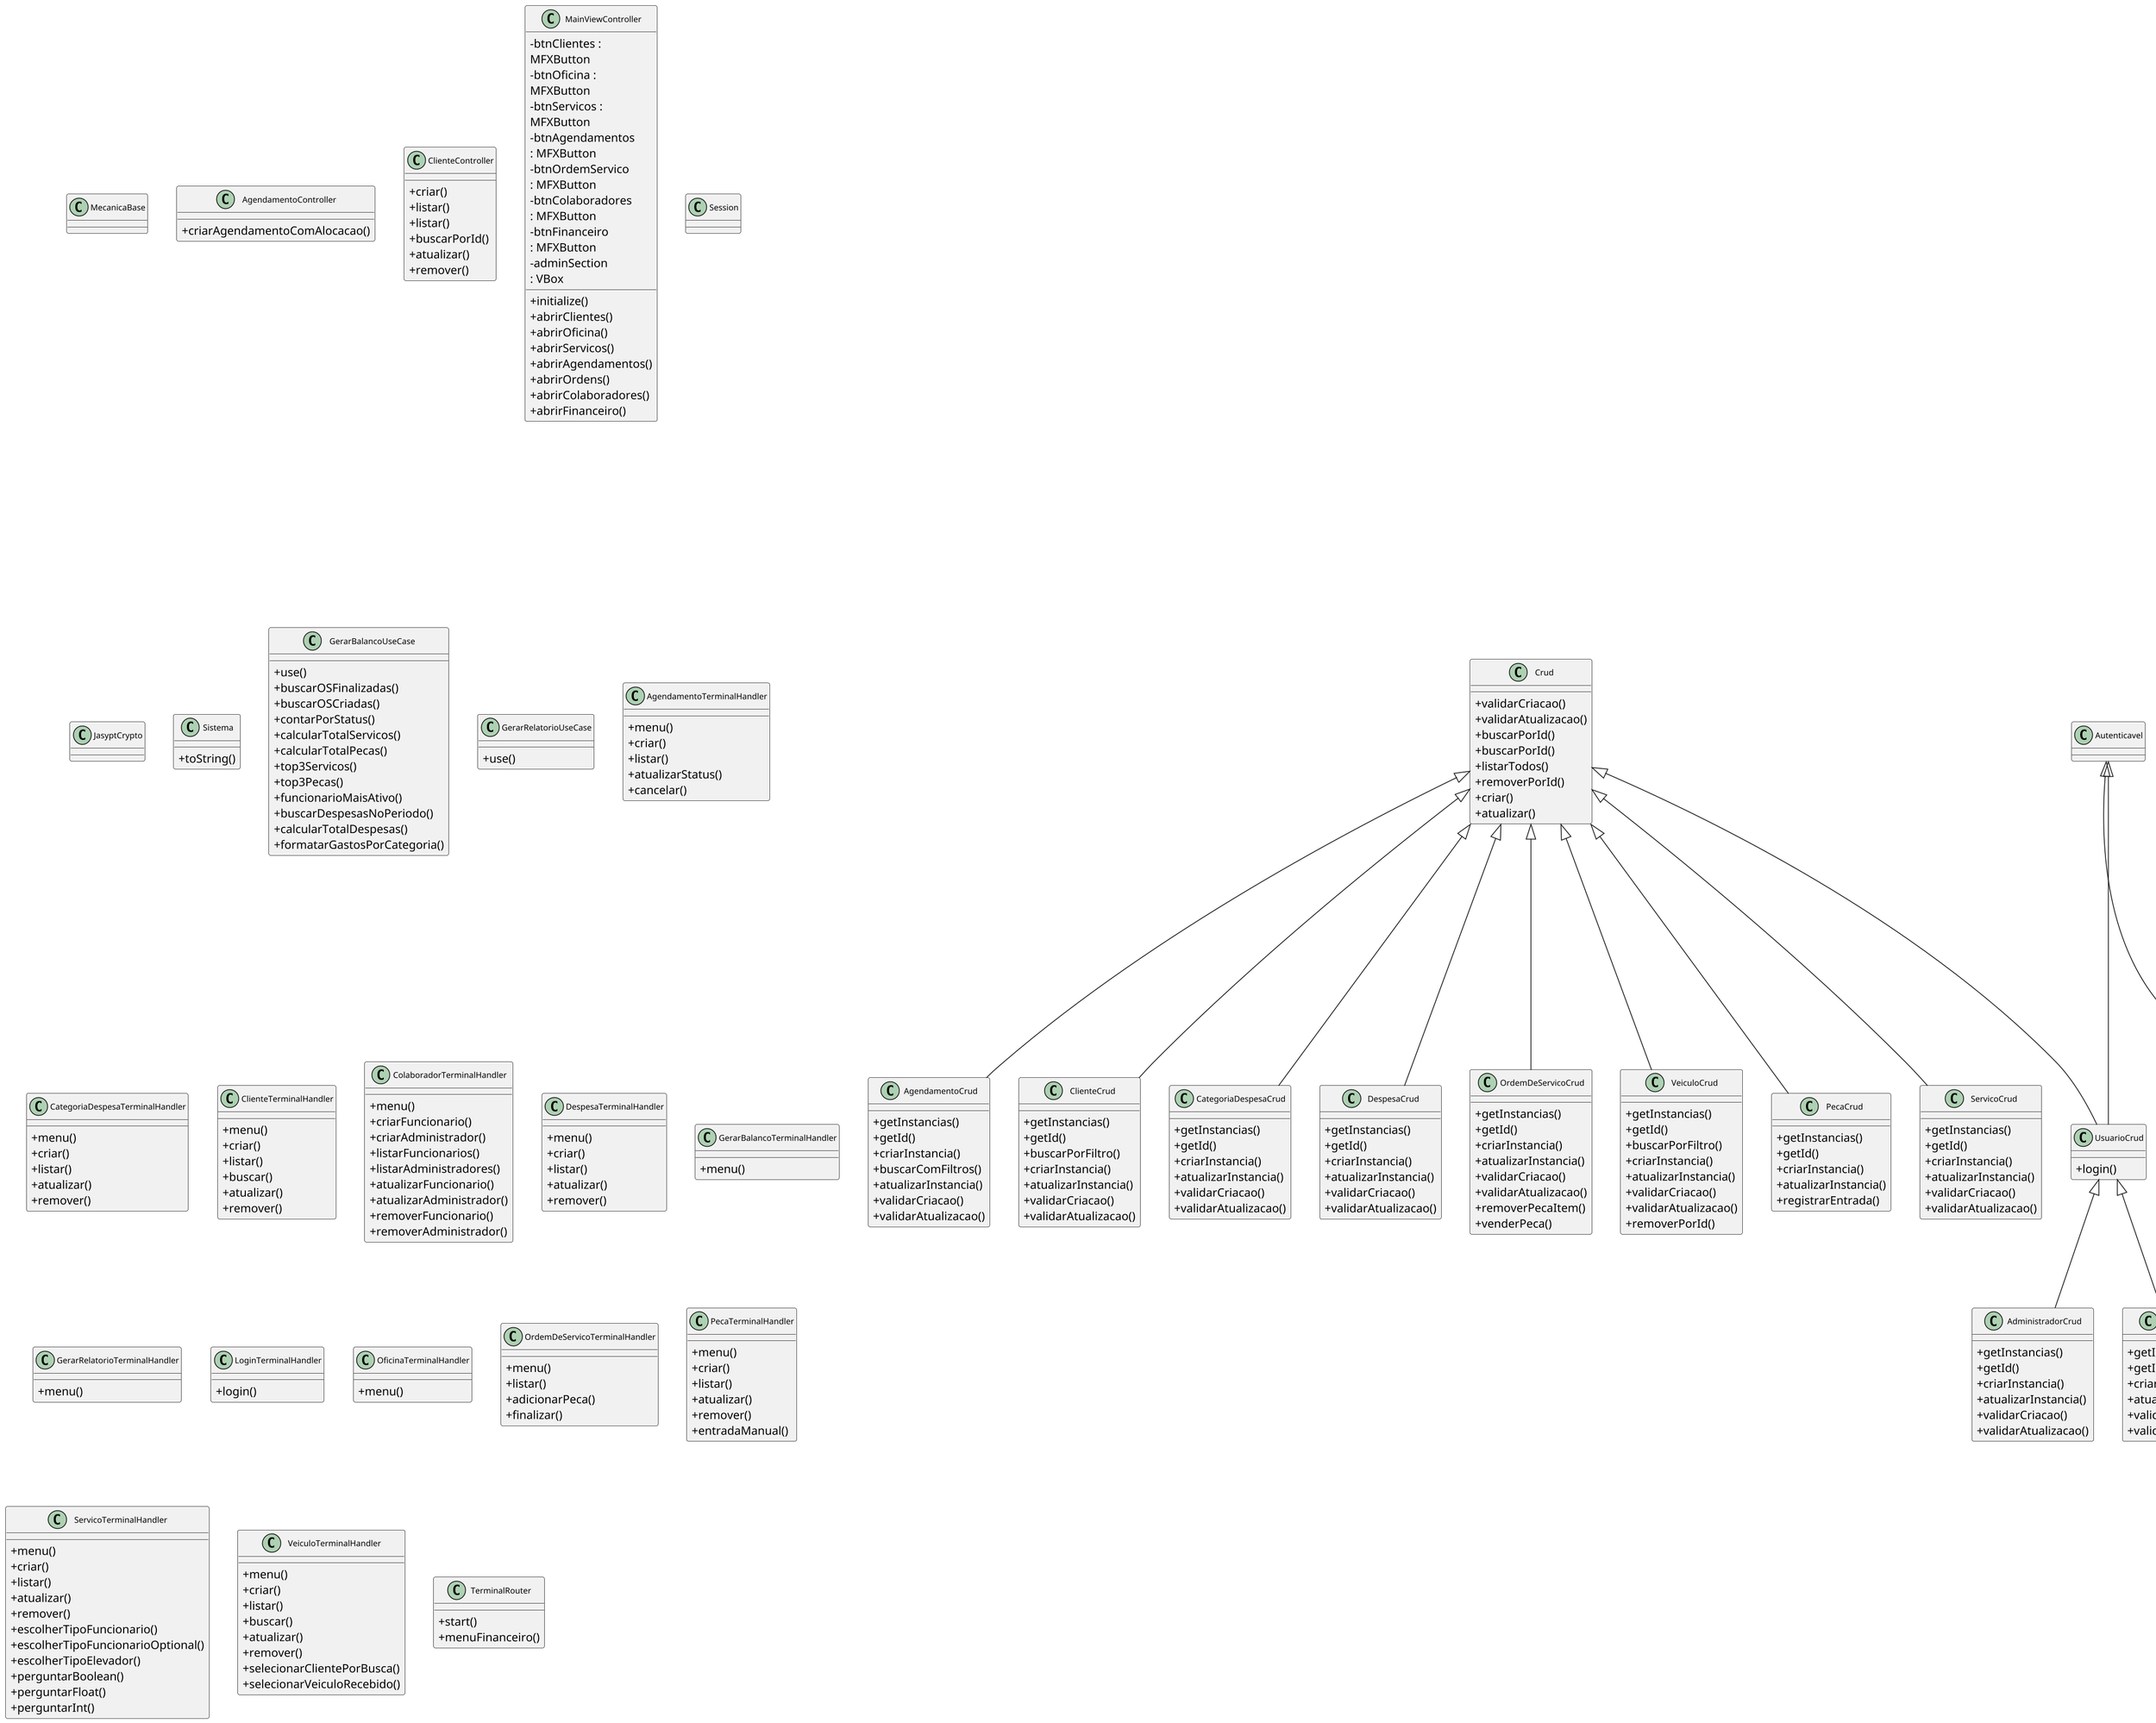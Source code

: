 @startuml
skinparam dpi 150
skinparam classAttributeIconSize 0
skinparam classFontSize 10
skinparam wrapWidth 100
top to bottom direction

class MecanicaBase {
}
class AgendamentoController {
  +criarAgendamentoComAlocacao()
}
class ClienteController {
  +criar()
  +listar()
  +listar()
  +buscarPorId()
  +atualizar()
  +remover()
}
class MainViewController {
  - btnClientes : MFXButton
  - btnOficina : MFXButton
  - btnServicos : MFXButton
  - btnAgendamentos : MFXButton
  - btnOrdemServico : MFXButton
  - btnColaboradores : MFXButton
  - btnFinanceiro : MFXButton
  - adminSection : VBox
  +initialize()
  +abrirClientes()
  +abrirOficina()
  +abrirServicos()
  +abrirAgendamentos()
  +abrirOrdens()
  +abrirColaboradores()
  +abrirFinanceiro()
}
class Crud {
  +validarCriacao()
  +validarAtualizacao()
  +buscarPorId()
  +buscarPorId()
  +listarTodos()
  +removerPorId()
  +criar()
  +atualizar()
}
class "Entity" {
  - atualizadoEm : LocalDateTime
  +touch()
  +getId()
  +getCriadoEm()
  +getAtualizadoEm()
}
class Session {
}
class JasyptCrypto {
}
class Database {
}
class Agendamento {
  - data : LocalDateTime
  - descricaoProblema : String
  - status : StatusAgendamento
  - ordemDeServico : UUID
  - servico : UUID
  - elevador : UUID
  - funcionario : UUID
  - veiculo : UUID
  +getData()
  +setData()
  +getDescricaoProblema()
  +setDescricaoProblema()
  +getStatus()
  +setStatus()
  +getServico()
  +setServico()
  +getOrdemDeServico()
  +setOrdemDeServico()
  +getFuncionario()
  +setFuncionario()
  +getVeiculo()
  +setVeiculo()
  +getElevador()
  +setElevador()
  +compareTo()
  +toString()
}
class CategoriaDespesa {
  +getTitulo()
  +toString()
}
class Despesa {
  - descricao : String
  - valor : float
  +getDescricao()
  +setDescricao()
  +getValor()
  +setValor()
  +getCategoria()
  +toString()
}
class OrdemDeServico {
  - clienteId : UUID
  - status : StatusOrdemDeServico
  - finalizadoEm : LocalDateTime
  +getClienteId()
  +setClienteId()
  +getServicos()
  +getPecas()
  +getAgendamentos()
  +getStatus()
  +getFinalizadoEm()
  +setStatus()
  +addServico()
  +removeServicoPor()
  +addPeca()
  +removePeca()
  +addAgendamento()
  +removeAgendamento()
  +toString()
}
class PecaItem {
  - peca : UUID
  - quantidade : int
  - valorUnitario : float
  +getPeca()
  +setPeca()
  +getQuantidade()
  +setQuantidade()
  +getValorUnitario()
  +setValorUnitario()
  +getOrdemDeServico()
  +toString()
}
class ServicoItem {
  - servico : UUID
  - valorUnitario : float
  +getServico()
  +setServico()
  +getValorUnitario()
  +setValorUnitario()
  +getOrdemDeServico()
  +toString()
}
class Elevador {
  - tipo : TipoElevador
  +getTipo()
  +setTipo()
  +toString()
}
class EntradaPeca {
  - quantidade : int
  - nomeFornecedor : String
  - custo : float
  - peca : UUID
  +getPecaId()
  +getPeca()
  +setPeca()
  +getQuantidade()
  +setQuantidade()
  +getNomeFornecedor()
  +setNomeFornecedor()
  +getCusto()
  +setCusto()
  +toString()
}
class Peca {
  - nome : String
  - valor : float
  - quantidade : int
  +getNome()
  +setNome()
  +getValor()
  +setValor()
  +getQuantidade()
  +setQuantidade()
  +reduzirEstoque()
  +adicionarEstoque()
  +toString()
}
class Servico {
  - tipo : String
  - preco : float
  - descricao : String
  - duracao : int
  - tipoFuncionario : TipoFuncionario
  - tipoElevador : TipoElevador
  - usaElevador : boolean
  +getTipo()
  +setTipo()
  +getPreco()
  +setPreco()
  +getDescricao()
  +setDescricao()
  +getDuracao()
  +setDuracao()
  +getTipoFuncionario()
  +setTipoFuncionario()
  +getTipoElevador()
  +setTipoElevador()
  +usaElevador()
  +setUsaElevador()
  +toString()
}
class Sistema {
  +toString()
}
class Veiculo {
  - modelo : String
  - placa : String
  - anoFabricacao : int
  - cor : String
  - status : StatusVeiculo
  - clienteId : UUID
  +getModelo()
  +setModelo()
  +getPlaca()
  +setPlaca()
  +getAnoFabricacao()
  +setAnoFabricacao()
  +getCor()
  +setCor()
  +getStatus()
  +setStatus()
  +setCliente()
  +getCliente()
  +toString()
}
class Administrador {
  +toString()
}
class Cliente {
  +addVeiculo()
  +removeVeiculo()
  +getVeiculos()
  +compareTo()
  +toString()
}
class Colaborador {
  - senha : String
  +getEmail()
  +compararSenha()
  +setSenha()
}
class Funcionario {
  - funcao : TipoFuncionario
  - salario : float
  +getFuncao()
  +setFuncao()
  +getSalario()
  +setSalario()
  +toString()
}
class Pessoa {
  - nome : String
  - email : String
  - cpf : String
  - telefone : String
  - endereco : String
  +getNome()
  +setNome()
  +getEmail()
  +setEmail()
  +getCpf()
  +setCpf()
  +getTelefone()
  +setTelefone()
  +getEndereco()
  +setEndereco()
}
class AgendamentoCrud {
  +getInstancias()
  +getId()
  +criarInstancia()
  +buscarComFiltros()
  +atualizarInstancia()
  +validarCriacao()
  +validarAtualizacao()
}
class CategoriaDespesaCrud {
  +getInstancias()
  +getId()
  +criarInstancia()
  +atualizarInstancia()
  +validarCriacao()
  +validarAtualizacao()
}
class DespesaCrud {
  +getInstancias()
  +getId()
  +criarInstancia()
  +atualizarInstancia()
  +validarCriacao()
  +validarAtualizacao()
}
class OrdemDeServicoCrud {
  +getInstancias()
  +getId()
  +criarInstancia()
  +atualizarInstancia()
  +validarCriacao()
  +validarAtualizacao()
  +removerPecaItem()
  +venderPeca()
}
class GerarBalancoUseCase {
  +use()
  +buscarOSFinalizadas()
  +buscarOSCriadas()
  +contarPorStatus()
  +calcularTotalServicos()
  +calcularTotalPecas()
  +top3Servicos()
  +top3Pecas()
  +funcionarioMaisAtivo()
  +buscarDespesasNoPeriodo()
  +calcularTotalDespesas()
  +formatarGastosPorCategoria()
}
class GerarRelatorioUseCase {
  +use()
}
class PecaCrud {
  +getInstancias()
  +getId()
  +criarInstancia()
  +atualizarInstancia()
  +registrarEntrada()
}
class ServicoCrud {
  +getInstancias()
  +getId()
  +criarInstancia()
  +atualizarInstancia()
  +validarCriacao()
  +validarAtualizacao()
}
class VeiculoCrud {
  +getInstancias()
  +getId()
  +buscarPorFiltro()
  +criarInstancia()
  +atualizarInstancia()
  +validarCriacao()
  +validarAtualizacao()
  +removerPorId()
}
class AdministradorCrud {
  +getInstancias()
  +getId()
  +criarInstancia()
  +atualizarInstancia()
  +validarCriacao()
  +validarAtualizacao()
}
class ClienteCrud {
  +getInstancias()
  +getId()
  +buscarPorFiltro()
  +criarInstancia()
  +atualizarInstancia()
  +validarCriacao()
  +validarAtualizacao()
}
class FuncionarioCrud {
  +getInstancias()
  +getId()
  +criarInstancia()
  +atualizarInstancia()
  +validarCriacao()
  +validarAtualizacao()
}
class UsuarioCrud {
  +login()
}
class MainView {
  +start()
}
class AgendamentoTerminalHandler {
  +menu()
  +criar()
  +listar()
  +atualizarStatus()
  +cancelar()
}
class CategoriaDespesaTerminalHandler {
  +menu()
  +criar()
  +listar()
  +atualizar()
  +remover()
}
class ClienteTerminalHandler {
  +menu()
  +criar()
  +listar()
  +buscar()
  +atualizar()
  +remover()
}
class ColaboradorTerminalHandler {
  +menu()
  +criarFuncionario()
  +criarAdministrador()
  +listarFuncionarios()
  +listarAdministradores()
  +atualizarFuncionario()
  +atualizarAdministrador()
  +removerFuncionario()
  +removerAdministrador()
}
class DespesaTerminalHandler {
  +menu()
  +criar()
  +listar()
  +atualizar()
  +remover()
}
class GerarBalancoTerminalHandler {
  +menu()
}
class GerarRelatorioTerminalHandler {
  +menu()
}
class LoginTerminalHandler {
  +login()
}
class OficinaTerminalHandler {
  +menu()
}
class OrdemDeServicoTerminalHandler {
  +menu()
  +listar()
  +adicionarPeca()
  +finalizar()
}
class PecaTerminalHandler {
  +menu()
  +criar()
  +listar()
  +atualizar()
  +remover()
  +entradaManual()
}
class ServicoTerminalHandler {
  +menu()
  +criar()
  +listar()
  +atualizar()
  +remover()
  +escolherTipoFuncionario()
  +escolherTipoFuncionarioOptional()
  +escolherTipoElevador()
  +perguntarBoolean()
  +perguntarFloat()
  +perguntarInt()
}
class VeiculoTerminalHandler {
  +menu()
  +criar()
  +listar()
  +buscar()
  +atualizar()
  +remover()
  +selecionarClientePorBusca()
  +selecionarVeiculoRecebido()
}
class TerminalRouter {
  +start()
  +menuFinanceiro()
}
"Entity" <|-- Database
"Entity" <|-- Database
"Entity" <|-- Database
"Entity" <|-- Database
"Entity" <|-- Database
"Entity" <|-- Database
"Entity" <|-- Agendamento
Comparable <|-- Agendamento
"Entity" <|-- CategoriaDespesa
"Entity" <|-- Despesa
"Entity" <|-- OrdemDeServico
"Entity" <|-- PecaItem
"Entity" <|-- ServicoItem
"Entity" <|-- Elevador
"Entity" <|-- EntradaPeca
"Entity" <|-- Peca
"Entity" <|-- Servico
"Entity" <|-- Veiculo
Colaborador <|-- Administrador
Pessoa <|-- Cliente
Comparable <|-- Cliente
Pessoa <|-- Colaborador
Autenticavel <|-- Colaborador
Colaborador <|-- Funcionario
"Entity" <|-- Pessoa
Crud <|-- AgendamentoCrud
Crud <|-- CategoriaDespesaCrud
Crud <|-- DespesaCrud
Crud <|-- OrdemDeServicoCrud
Crud <|-- PecaCrud
Crud <|-- ServicoCrud
Crud <|-- VeiculoCrud
UsuarioCrud <|-- AdministradorCrud
Crud <|-- ClienteCrud
UsuarioCrud <|-- FuncionarioCrud
Autenticavel <|-- UsuarioCrud
Crud <|-- UsuarioCrud
Application <|-- MainView

@enduml
